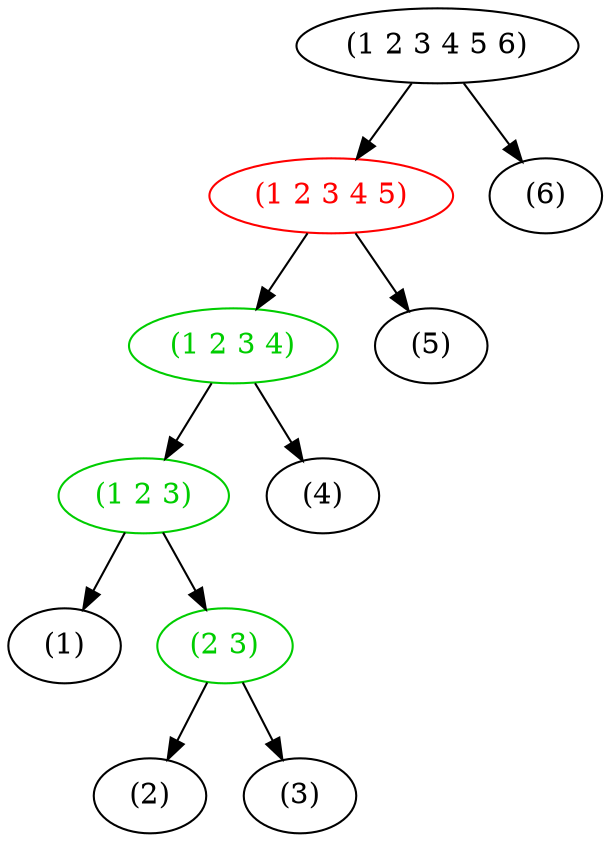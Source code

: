 strict digraph {
        "(1)" [label=<(1)>];
        "(2)" [label=<(2)>];
        "(3)" [label=<(3)>];
        "(2 3)" [color=green3, fontcolor=green3, label=<(2 3)>];
        "(2 3)" -> "(2)";
        "(2 3)" -> "(3)";
        "(1 2 3)" [color=green3, fontcolor=green3, label=<(1 2 3)>];
        "(1 2 3)" -> "(1)";
        "(1 2 3)" -> "(2 3)";
        "(4)" [label=<(4)>];
        "(1 2 3 4)" [color=green3, fontcolor=green3, label=<(1 2 3 4)>];
        "(1 2 3 4)" -> "(1 2 3)";
        "(1 2 3 4)" -> "(4)";
        "(5)" [label=<(5)>];
        "(1 2 3 4 5)" [color=red, fontcolor=red, label=<(1 2 3 4 5)>];
        "(1 2 3 4 5)" -> "(1 2 3 4)";
        "(1 2 3 4 5)" -> "(5)";
        "(6)" [label=<(6)>];
        "(1 2 3 4 5 6)" [label=<(1 2 3 4 5 6)>];
        "(1 2 3 4 5 6)" -> "(1 2 3 4 5)";
        "(1 2 3 4 5 6)" -> "(6)";
}
